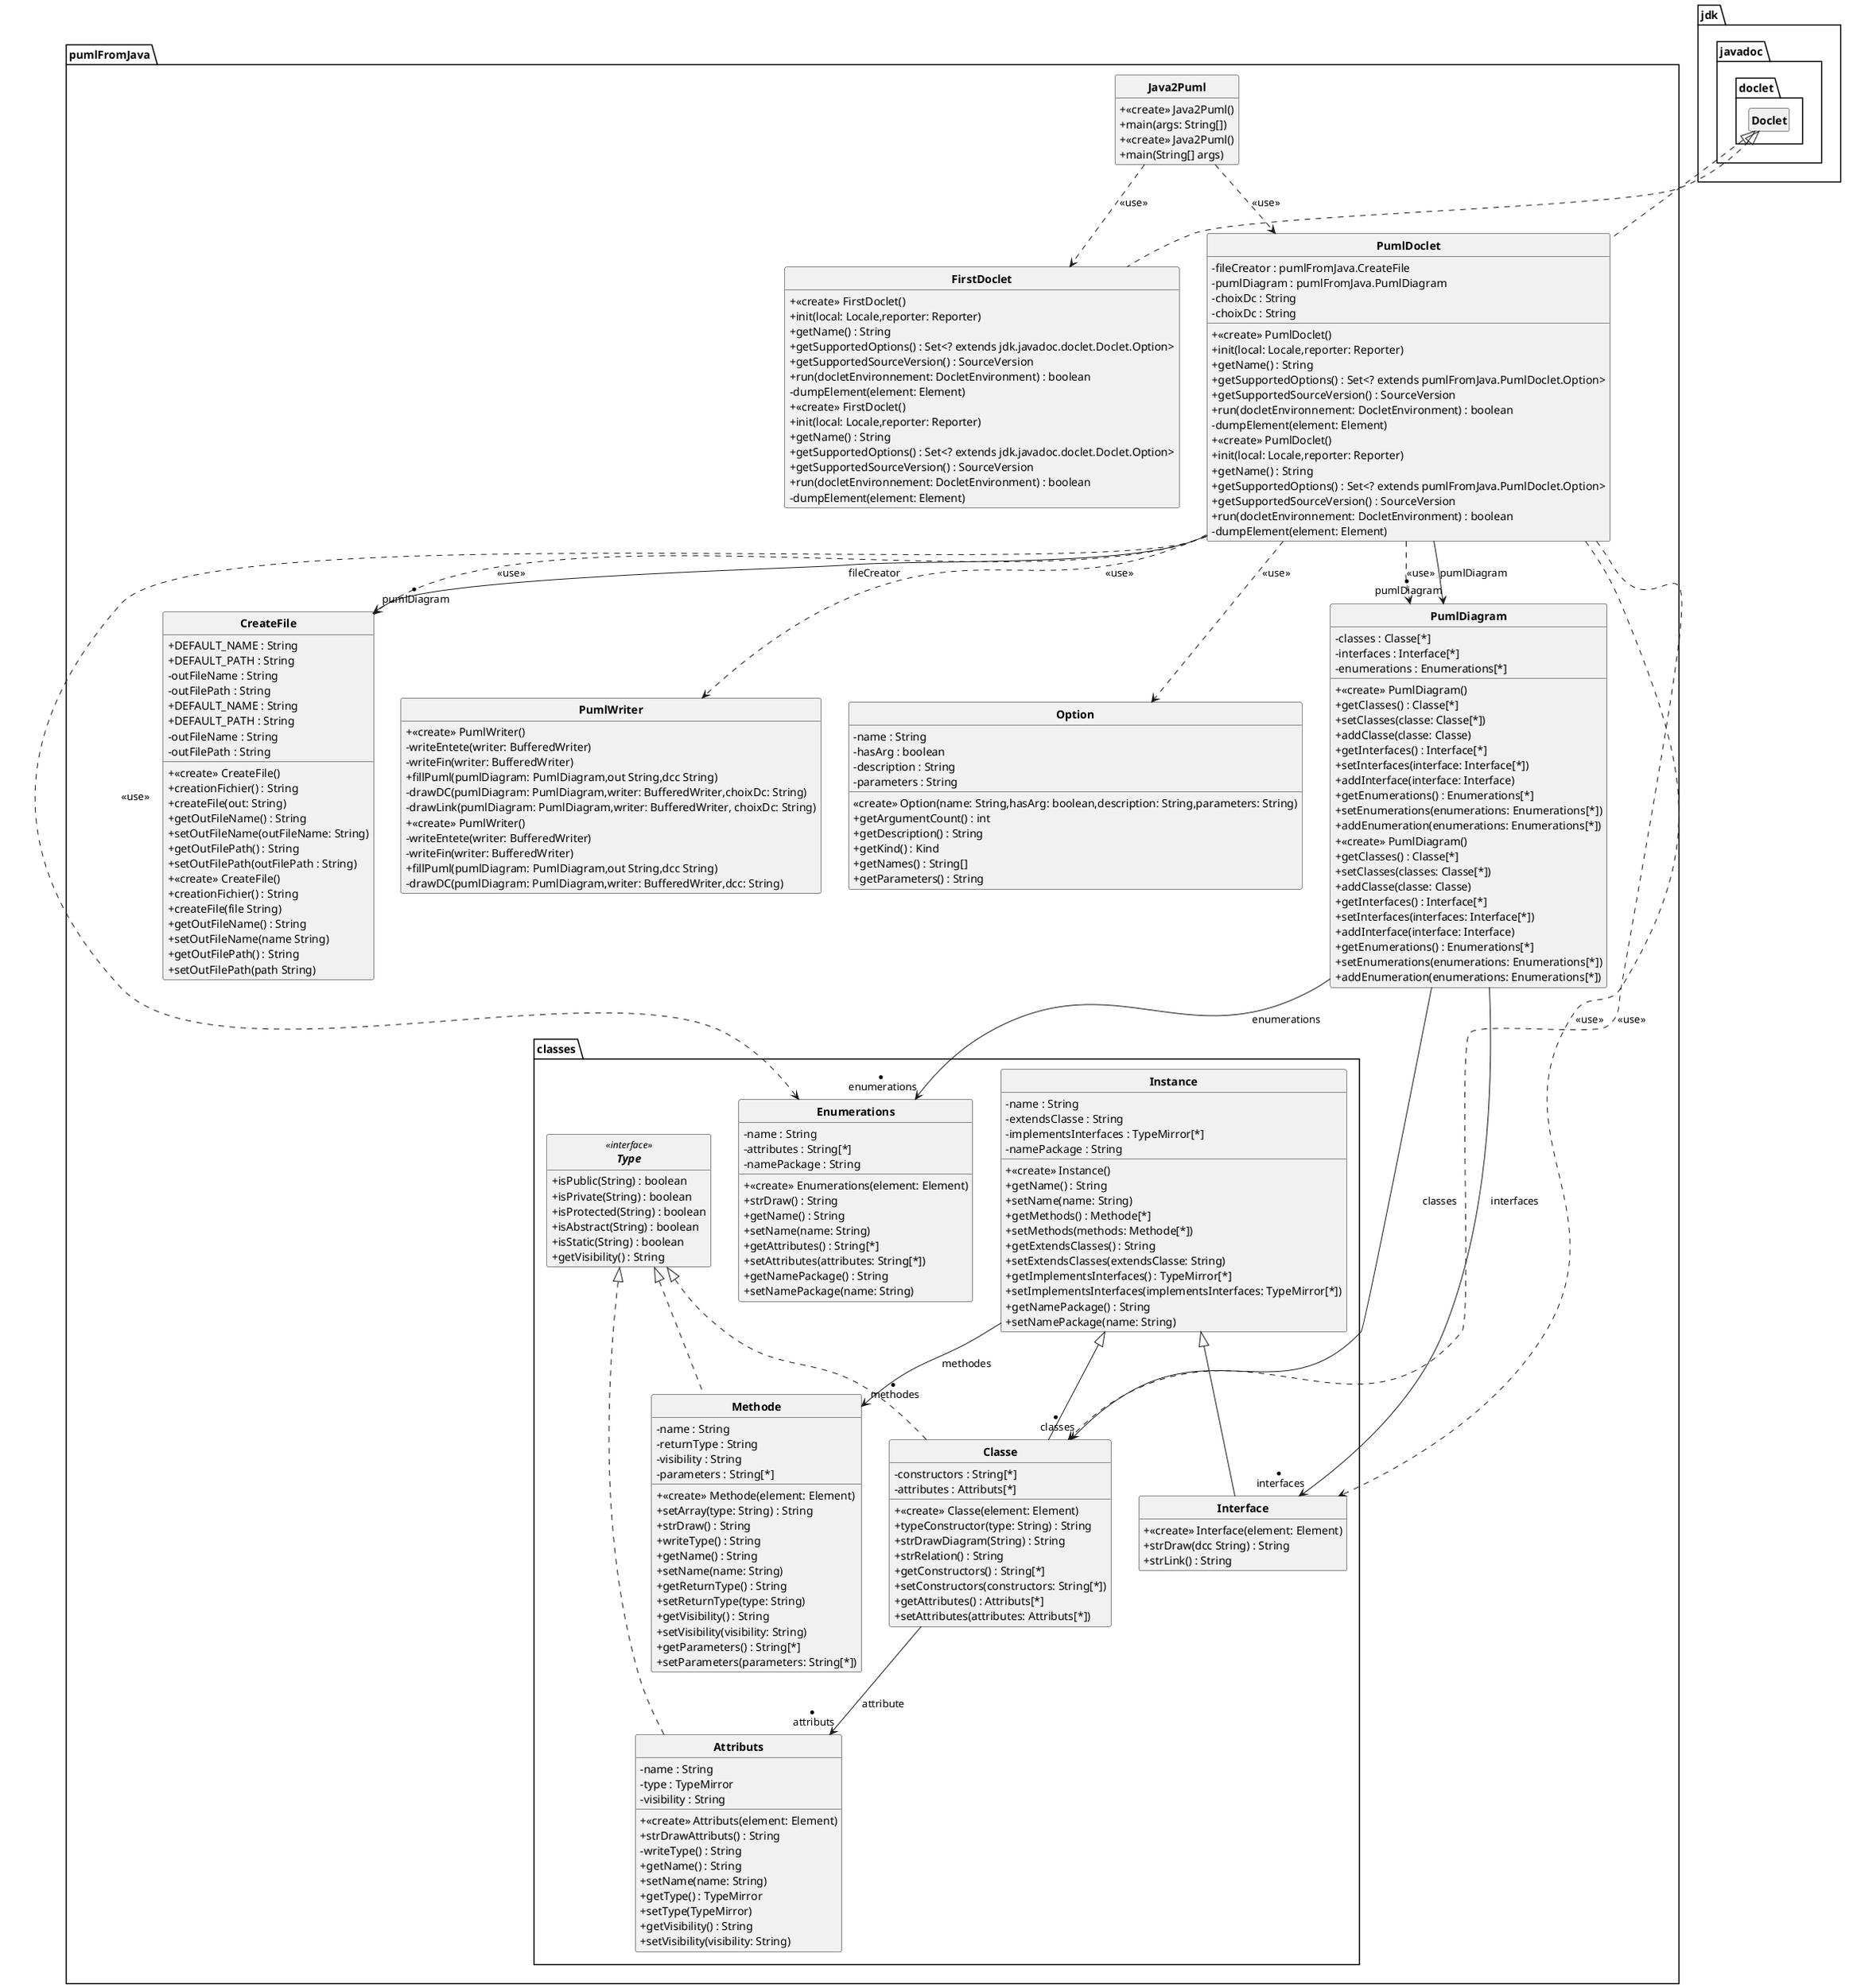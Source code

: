 @startuml
'https://plantuml.com/class-diagram
skinparam classAttributeIconSize 0
skinparam classFontStyle Bold
skinparam style strictuml
hide empty members

class pumlFromJava.PumlDiagram {
+<<create>> PumlDiagram()
+ getClasses() : Classe[*]
+ setClasses(classe: Classe[*])
+ addClasse(classe: Classe)
+ getInterfaces() : Interface[*]
+ setInterfaces(interface: Interface[*])
+ addInterface(interface: Interface)
+ getEnumerations() : Enumerations[*]
+ setEnumerations(enumerations: Enumerations[*])
+ addEnumeration(enumerations: Enumerations[*])
}
class pumlFromJava.CreateFile {
+ DEFAULT_NAME : String
+ DEFAULT_PATH : String
- outFileName : String
- outFilePath : String
+<<create>> CreateFile()
+ creationFichier() : String
+ createFile(out: String)
+ getOutFileName() : String
+ setOutFileName(outFileName: String)
+ getOutFilePath() : String
+ setOutFilePath(outFilePath : String)
}
class pumlFromJava.PumlWriter {
+<<create>> PumlWriter()
- writeEntete(writer: BufferedWriter)
- writeFin(writer: BufferedWriter)
+ fillPuml(pumlDiagram: PumlDiagram,out String,dcc String)
- drawDC(pumlDiagram: PumlDiagram,writer: BufferedWriter,choixDc: String)
- drawLink(pumlDiagram: PumlDiagram,writer: BufferedWriter, choixDc: String)
}
class pumlFromJava.FirstDoclet {
+<<create>> FirstDoclet()
+ init(local: Locale,reporter: Reporter)
+ getName() : String
+ getSupportedOptions() : Set<? extends jdk.javadoc.doclet.Doclet.Option>
+ getSupportedSourceVersion() : SourceVersion
+ run(docletEnvironnement: DocletEnvironment) : boolean
- dumpElement(element: Element)
}
class pumlFromJava.PumlDoclet {
- fileCreator : pumlFromJava.CreateFile
- pumlDiagram : pumlFromJava.PumlDiagram
- choixDc : String
+<<create>> PumlDoclet()
+ init(local: Locale,reporter: Reporter)
+ getName() : String
+ getSupportedOptions() : Set<? extends pumlFromJava.PumlDoclet.Option>
+ getSupportedSourceVersion() : SourceVersion
+ run(docletEnvironnement: DocletEnvironment) : boolean
- dumpElement(element: Element)
}
class pumlFromJava.Java2Puml {
+<<create>> Java2Puml()
+ main(args: String[])
}
class pumlFromJava.classes.Instance {
- name : String
- extendsClasse : String
- implementsInterfaces : TypeMirror[*]
- namePackage : String
+ <<create>> Instance()
+ getName() : String
+ setName(name: String)
+ getMethods() : Methode[*]
+ setMethods(methods: Methode[*])
+ getExtendsClasses() : String
+ setExtendsClasses(extendsClasse: String)
+ getImplementsInterfaces() : TypeMirror[*]
+ setImplementsInterfaces(implementsInterfaces: TypeMirror[*])
+ getNamePackage() : String
+ setNamePackage(name: String)
}
class pumlFromJava.classes.Enumerations {
- name : String
- attributes : String[*]
- namePackage : String
+<<create>> Enumerations(element: Element)
+ strDraw() : String
+ getName() : String
+ setName(name: String)
+ getAttributes() : String[*]
+ setAttributes(attributes: String[*])
+ getNamePackage() : String
+ setNamePackage(name: String)
}
class pumlFromJava.classes.Interface {
+<<create>> Interface(element: Element)
+ strDraw(dcc String) : String
+ strLink() : String
}
class pumlFromJava.classes.Methode {
- name : String
- returnType : String
- visibility : String
- parameters : String[*]
+<<create>> Methode(element: Element)
+ setArray(type: String) : String
+ strDraw() : String
+ writeType() : String
+ getName() : String
+ setName(name: String)
+ getReturnType() : String
+ setReturnType(type: String)
+ getVisibility() : String
+ setVisibility(visibility: String)
+ getParameters() : String[*]
+ setParameters(parameters: String[*])
}
class pumlFromJava.classes.Attributs {
- name : String
- type : TypeMirror
- visibility : String
+<<create>> Attributs(element: Element)
+ strDrawAttributs() : String
- writeType() : String
+ getName() : String
+ setName(name: String)
+ getType() : TypeMirror
+ setType(TypeMirror)
+ getVisibility() : String
+ setVisibility(visibility: String)
}
class pumlFromJava.classes.Classe {
- constructors : String[*]
- attributes : Attributs[*]
+<<create>> Classe(element: Element)
+ typeConstructor(type: String) : String
+ strDrawDiagram(String) : String
+ strRelation() : String
+ getConstructors() : String[*]
+ setConstructors(constructors: String[*])
+ getAttributes() : Attributs[*]
+ setAttributes(attributes: Attributs[*])
}
class pumlFromJava.PumlDiagram {
- classes : Classe[*]
- interfaces : Interface[*]
- enumerations : Enumerations[*]
+<<create>> PumlDiagram()
+ getClasses() : Classe[*]
+ setClasses(classes: Classe[*])
+ addClasse(classe: Classe)
+ getInterfaces() : Interface[*]
+ setInterfaces(interfaces: Interface[*])
+ addInterface(interface: Interface)
+ getEnumerations() : Enumerations[*]
+ setEnumerations(enumerations: Enumerations[*])
+ addEnumeration(enumerations: Enumerations[*])
}
class pumlFromJava.CreateFile {
+ DEFAULT_NAME : String
+ DEFAULT_PATH : String
- outFileName : String
- outFilePath : String
+<<create>> CreateFile()
+ creationFichier() : String
+ createFile(file String)
+ getOutFileName() : String
+ setOutFileName(name String)
+ getOutFilePath() : String
+ setOutFilePath(path String)
}
class pumlFromJava.PumlWriter {
+<<create>> PumlWriter()
- writeEntete(writer: BufferedWriter)
- writeFin(writer: BufferedWriter)
+ fillPuml(pumlDiagram: PumlDiagram,out String,dcc String)
- drawDC(pumlDiagram: PumlDiagram,writer: BufferedWriter,dcc: String)
}
class pumlFromJava.FirstDoclet {
+<<create>> FirstDoclet()
+ init(local: Locale,reporter: Reporter)
+ getName() : String
+ getSupportedOptions() : Set<? extends jdk.javadoc.doclet.Doclet.Option>
+ getSupportedSourceVersion() : SourceVersion
+ run(docletEnvironnement: DocletEnvironment) : boolean
- dumpElement(element: Element)
}
class pumlFromJava.PumlDoclet {
- choixDc : String
+<<create>> PumlDoclet()
+ init(local: Locale,reporter: Reporter)
+ getName() : String
+ getSupportedOptions() : Set<? extends pumlFromJava.PumlDoclet.Option>
+ getSupportedSourceVersion() : SourceVersion
+ run(docletEnvironnement: DocletEnvironment) : boolean
- dumpElement(element: Element)
}
class pumlFromJava.Java2Puml {
+<<create>> Java2Puml()
+ main(String[] args)
}
class pumlFromJava.Option {
- name : String
- hasArg : boolean
- description : String
- parameters : String
<<create>> Option(name: String,hasArg: boolean,description: String,parameters: String)
+ getArgumentCount() : int
+ getDescription() : String
+ getKind() : Kind
+ getNames() : String[]
+ getParameters() : String
}
interface pumlFromJava.classes.Type<<interface>> {
+ isPublic(String) : boolean
+ isPrivate(String) : boolean
+ isProtected(String) : boolean
+ isAbstract(String) : boolean
+ isStatic(String) : boolean
+ getVisibility() : String
}

pumlFromJava.classes.Instance <|-- pumlFromJava.classes.Interface
jdk.javadoc.doclet.Doclet <|.. pumlFromJava.FirstDoclet
jdk.javadoc.doclet.Doclet <|.. pumlFromJava.PumlDoclet
pumlFromJava.PumlDoclet +.. pumlFromJava.PumlDoclet.Option
pumlFromJava.Option <|.. pumlFromJava.PumlDoclet.Option
pumlFromJava.classes.Type <|.. pumlFromJava.classes.Methode
pumlFromJava.classes.Type <|.. pumlFromJava.classes.Classe
pumlFromJava.classes.Instance <|-- pumlFromJava.classes.Classe
pumlFromJava.classes.Type <|.. pumlFromJava.classes.Attributs

pumlFromJava.PumlDoclet ..> pumlFromJava.Option : <<use>>
pumlFromJava.PumlDoclet ..> pumlFromJava.PumlDiagram : <<use>>
pumlFromJava.PumlDoclet ..> pumlFromJava.CreateFile : <<use>>
pumlFromJava.PumlDoclet ..> pumlFromJava.PumlWriter : <<use>>
pumlFromJava.PumlDoclet ..> pumlFromJava.classes.Classe : <<use>>
pumlFromJava.PumlDoclet ..> pumlFromJava.classes.Interface : <<use>>
pumlFromJava.PumlDoclet ..> pumlFromJava.classes.Enumerations : <<use>>
pumlFromJava.Java2Puml ..> pumlFromJava.PumlDoclet : <<use>>
pumlFromJava.Java2Puml ..> pumlFromJava.FirstDoclet : <<use>>

pumlFromJava.classes.Instance --> "* \n methodes" pumlFromJava.classes.Methode : methodes
pumlFromJava.classes.Classe --> "* \n attributs" pumlFromJava.classes.Attributs : attribute

pumlFromJava.PumlDiagram --> "* \n classes" pumlFromJava.classes.Classe : classes
pumlFromJava.PumlDiagram --> "* \n interfaces" pumlFromJava.classes.Interface : interfaces
pumlFromJava.PumlDiagram --> "* \n enumerations" pumlFromJava.classes.Enumerations : enumerations

pumlFromJava.PumlDoclet --> "* \n pumlDiagram" pumlFromJava.PumlDiagram : pumlDiagram
pumlFromJava.PumlDoclet --> "* \n pumlDiagram" pumlFromJava.CreateFile : fileCreator
@enduml
